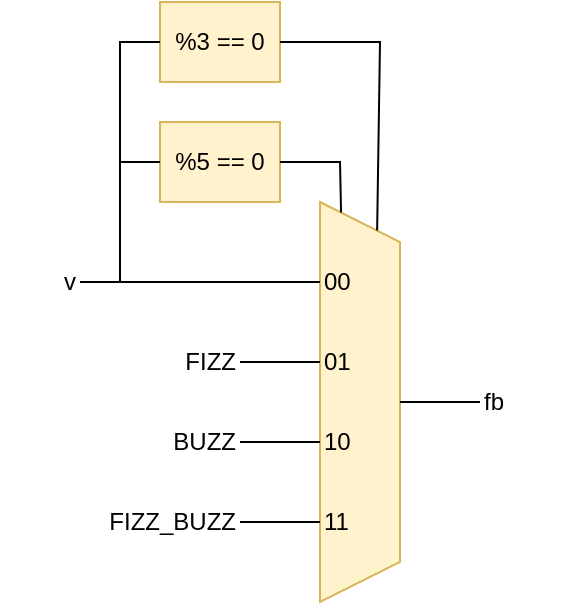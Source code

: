 <mxfile version="21.6.5" type="device">
  <diagram name="Page-1" id="u5s4VMWwxdAYF6vJPifr">
    <mxGraphModel dx="557" dy="578" grid="1" gridSize="10" guides="1" tooltips="1" connect="1" arrows="1" fold="1" page="1" pageScale="1" pageWidth="827" pageHeight="1169" math="0" shadow="0">
      <root>
        <mxCell id="0" />
        <mxCell id="1" parent="0" />
        <mxCell id="T90g_4XrVf7DFpi0GM81-1" value="%3 == 0" style="rounded=0;whiteSpace=wrap;html=1;fillColor=#fff2cc;strokeColor=#d6b656;" vertex="1" parent="1">
          <mxGeometry x="200" y="700" width="60" height="40" as="geometry" />
        </mxCell>
        <mxCell id="T90g_4XrVf7DFpi0GM81-2" value="%5 == 0" style="rounded=0;whiteSpace=wrap;html=1;fillColor=#fff2cc;strokeColor=#d6b656;" vertex="1" parent="1">
          <mxGeometry x="200" y="760" width="60" height="40" as="geometry" />
        </mxCell>
        <mxCell id="T90g_4XrVf7DFpi0GM81-3" value="" style="shape=trapezoid;perimeter=trapezoidPerimeter;whiteSpace=wrap;html=1;fixedSize=1;rotation=90;fillColor=#fff2cc;strokeColor=#d6b656;" vertex="1" parent="1">
          <mxGeometry x="200" y="880" width="200" height="40" as="geometry" />
        </mxCell>
        <mxCell id="T90g_4XrVf7DFpi0GM81-4" value="" style="endArrow=none;html=1;rounded=0;entryX=0;entryY=0.75;entryDx=0;entryDy=0;exitX=1;exitY=0.5;exitDx=0;exitDy=0;" edge="1" parent="1" source="T90g_4XrVf7DFpi0GM81-2" target="T90g_4XrVf7DFpi0GM81-3">
          <mxGeometry width="50" height="50" relative="1" as="geometry">
            <mxPoint x="240" y="820" as="sourcePoint" />
            <mxPoint x="290" y="770" as="targetPoint" />
            <Array as="points">
              <mxPoint x="290" y="780" />
            </Array>
          </mxGeometry>
        </mxCell>
        <mxCell id="T90g_4XrVf7DFpi0GM81-5" value="" style="endArrow=none;html=1;rounded=0;entryX=0;entryY=0.25;entryDx=0;entryDy=0;exitX=1;exitY=0.5;exitDx=0;exitDy=0;" edge="1" parent="1" source="T90g_4XrVf7DFpi0GM81-1" target="T90g_4XrVf7DFpi0GM81-3">
          <mxGeometry width="50" height="50" relative="1" as="geometry">
            <mxPoint x="270" y="790" as="sourcePoint" />
            <mxPoint x="301" y="815" as="targetPoint" />
            <Array as="points">
              <mxPoint x="310" y="720" />
            </Array>
          </mxGeometry>
        </mxCell>
        <mxCell id="T90g_4XrVf7DFpi0GM81-6" value="" style="endArrow=none;html=1;rounded=0;exitX=0;exitY=0.5;exitDx=0;exitDy=0;" edge="1" parent="1" source="T90g_4XrVf7DFpi0GM81-1">
          <mxGeometry width="50" height="50" relative="1" as="geometry">
            <mxPoint x="240" y="840" as="sourcePoint" />
            <mxPoint x="280" y="840" as="targetPoint" />
            <Array as="points">
              <mxPoint x="180" y="720" />
              <mxPoint x="180" y="840" />
            </Array>
          </mxGeometry>
        </mxCell>
        <mxCell id="T90g_4XrVf7DFpi0GM81-7" value="" style="endArrow=none;html=1;rounded=0;" edge="1" parent="1">
          <mxGeometry width="50" height="50" relative="1" as="geometry">
            <mxPoint x="240" y="880" as="sourcePoint" />
            <mxPoint x="280" y="880" as="targetPoint" />
          </mxGeometry>
        </mxCell>
        <mxCell id="T90g_4XrVf7DFpi0GM81-8" value="" style="endArrow=none;html=1;rounded=0;" edge="1" parent="1">
          <mxGeometry width="50" height="50" relative="1" as="geometry">
            <mxPoint x="240" y="920" as="sourcePoint" />
            <mxPoint x="280" y="920" as="targetPoint" />
          </mxGeometry>
        </mxCell>
        <mxCell id="T90g_4XrVf7DFpi0GM81-9" value="" style="endArrow=none;html=1;rounded=0;" edge="1" parent="1">
          <mxGeometry width="50" height="50" relative="1" as="geometry">
            <mxPoint x="240" y="960" as="sourcePoint" />
            <mxPoint x="280" y="960" as="targetPoint" />
          </mxGeometry>
        </mxCell>
        <mxCell id="T90g_4XrVf7DFpi0GM81-11" value="" style="endArrow=none;html=1;rounded=0;entryX=0;entryY=0.5;entryDx=0;entryDy=0;" edge="1" parent="1" target="T90g_4XrVf7DFpi0GM81-2">
          <mxGeometry width="50" height="50" relative="1" as="geometry">
            <mxPoint x="180" y="780" as="sourcePoint" />
            <mxPoint x="260" y="820" as="targetPoint" />
          </mxGeometry>
        </mxCell>
        <mxCell id="T90g_4XrVf7DFpi0GM81-12" value="" style="endArrow=none;html=1;rounded=0;entryX=0;entryY=0.5;entryDx=0;entryDy=0;" edge="1" parent="1">
          <mxGeometry width="50" height="50" relative="1" as="geometry">
            <mxPoint x="160" y="840" as="sourcePoint" />
            <mxPoint x="180" y="840" as="targetPoint" />
          </mxGeometry>
        </mxCell>
        <mxCell id="T90g_4XrVf7DFpi0GM81-13" value="" style="endArrow=none;html=1;rounded=0;" edge="1" parent="1">
          <mxGeometry width="50" height="50" relative="1" as="geometry">
            <mxPoint x="320" y="900" as="sourcePoint" />
            <mxPoint x="360" y="900" as="targetPoint" />
          </mxGeometry>
        </mxCell>
        <mxCell id="T90g_4XrVf7DFpi0GM81-14" value="FIZZ" style="text;html=1;strokeColor=none;fillColor=none;align=right;verticalAlign=middle;whiteSpace=wrap;rounded=0;" vertex="1" parent="1">
          <mxGeometry x="200" y="870" width="40" height="20" as="geometry" />
        </mxCell>
        <mxCell id="T90g_4XrVf7DFpi0GM81-15" value="BUZZ" style="text;html=1;strokeColor=none;fillColor=none;align=right;verticalAlign=middle;whiteSpace=wrap;rounded=0;" vertex="1" parent="1">
          <mxGeometry x="200" y="910" width="40" height="20" as="geometry" />
        </mxCell>
        <mxCell id="T90g_4XrVf7DFpi0GM81-16" value="FIZZ_BUZZ" style="text;html=1;strokeColor=none;fillColor=none;align=right;verticalAlign=middle;whiteSpace=wrap;rounded=0;" vertex="1" parent="1">
          <mxGeometry x="160" y="950" width="80" height="20" as="geometry" />
        </mxCell>
        <mxCell id="T90g_4XrVf7DFpi0GM81-17" value="fb" style="text;html=1;strokeColor=none;fillColor=none;align=left;verticalAlign=middle;whiteSpace=wrap;rounded=0;" vertex="1" parent="1">
          <mxGeometry x="360" y="890" width="40" height="20" as="geometry" />
        </mxCell>
        <mxCell id="T90g_4XrVf7DFpi0GM81-18" value="v" style="text;html=1;strokeColor=none;fillColor=none;align=right;verticalAlign=middle;whiteSpace=wrap;rounded=0;" vertex="1" parent="1">
          <mxGeometry x="120" y="830" width="40" height="20" as="geometry" />
        </mxCell>
        <mxCell id="T90g_4XrVf7DFpi0GM81-19" value="01" style="text;html=1;strokeColor=none;fillColor=none;align=left;verticalAlign=middle;whiteSpace=wrap;rounded=0;" vertex="1" parent="1">
          <mxGeometry x="280" y="870" width="40" height="20" as="geometry" />
        </mxCell>
        <mxCell id="T90g_4XrVf7DFpi0GM81-20" value="00" style="text;html=1;strokeColor=none;fillColor=none;align=left;verticalAlign=middle;whiteSpace=wrap;rounded=0;" vertex="1" parent="1">
          <mxGeometry x="280" y="830" width="40" height="20" as="geometry" />
        </mxCell>
        <mxCell id="T90g_4XrVf7DFpi0GM81-21" value="10" style="text;html=1;strokeColor=none;fillColor=none;align=left;verticalAlign=middle;whiteSpace=wrap;rounded=0;" vertex="1" parent="1">
          <mxGeometry x="280" y="910" width="40" height="20" as="geometry" />
        </mxCell>
        <mxCell id="T90g_4XrVf7DFpi0GM81-22" value="11" style="text;html=1;strokeColor=none;fillColor=none;align=left;verticalAlign=middle;whiteSpace=wrap;rounded=0;" vertex="1" parent="1">
          <mxGeometry x="280" y="950" width="40" height="20" as="geometry" />
        </mxCell>
      </root>
    </mxGraphModel>
  </diagram>
</mxfile>
